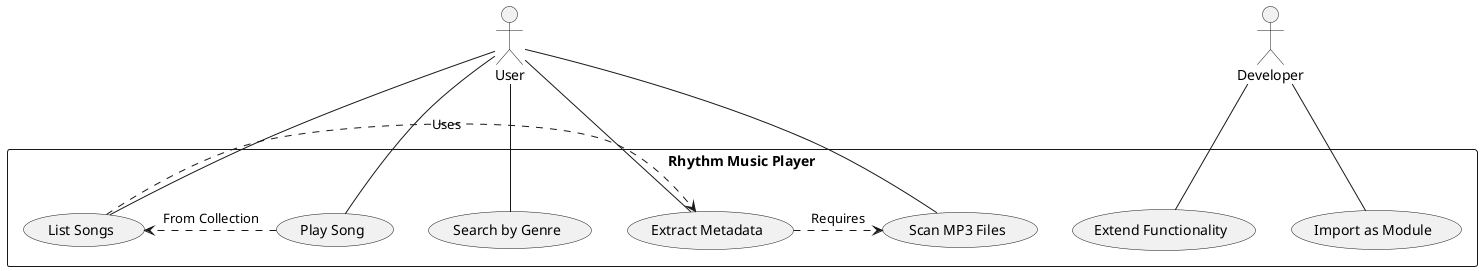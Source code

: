 @startuml
' Define Actors
actor "User" as U
actor "Developer" as D

' Define System Boundary
rectangle "Rhythm Music Player" {
    ' User Actions
    U -- (Scan MP3 Files)
    U -- (Extract Metadata)
    U -- (List Songs)
    U -- (Search by Genre)
    U -- (Play Song)

    ' Developer Actions
    D -- (Import as Module)
    D -- (Extend Functionality)
}

' Relationships (Optional)
(Extract Metadata) .> (Scan MP3 Files) : "Requires"
(List Songs) .> (Extract Metadata) : "Uses"
(Play Song) .> (List Songs) : "From Collection"
@enduml
